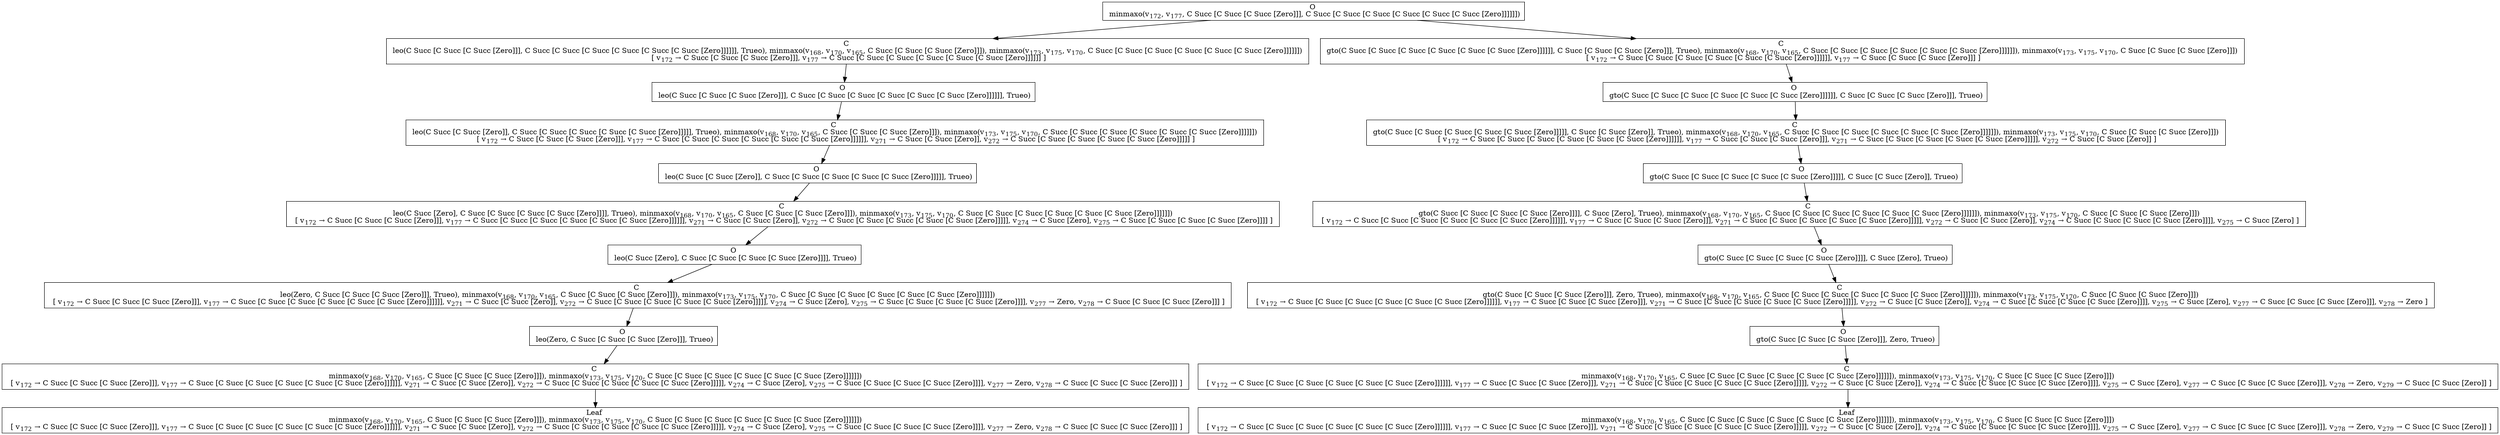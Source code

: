 digraph {
    graph [rankdir=TB
          ,bgcolor=transparent];
    node [shape=box
         ,fillcolor=white
         ,style=filled];
    0 [label=<O <BR/> minmaxo(v<SUB>172</SUB>, v<SUB>177</SUB>, C Succ [C Succ [C Succ [Zero]]], C Succ [C Succ [C Succ [C Succ [C Succ [C Succ [Zero]]]]]])>];
    1 [label=<C <BR/> leo(C Succ [C Succ [C Succ [Zero]]], C Succ [C Succ [C Succ [C Succ [C Succ [C Succ [Zero]]]]]], Trueo), minmaxo(v<SUB>168</SUB>, v<SUB>170</SUB>, v<SUB>165</SUB>, C Succ [C Succ [C Succ [Zero]]]), minmaxo(v<SUB>173</SUB>, v<SUB>175</SUB>, v<SUB>170</SUB>, C Succ [C Succ [C Succ [C Succ [C Succ [C Succ [Zero]]]]]]) <BR/>  [ v<SUB>172</SUB> &rarr; C Succ [C Succ [C Succ [Zero]]], v<SUB>177</SUB> &rarr; C Succ [C Succ [C Succ [C Succ [C Succ [C Succ [Zero]]]]]] ] >];
    2 [label=<C <BR/> gto(C Succ [C Succ [C Succ [C Succ [C Succ [C Succ [Zero]]]]]], C Succ [C Succ [C Succ [Zero]]], Trueo), minmaxo(v<SUB>168</SUB>, v<SUB>170</SUB>, v<SUB>165</SUB>, C Succ [C Succ [C Succ [C Succ [C Succ [C Succ [Zero]]]]]]), minmaxo(v<SUB>173</SUB>, v<SUB>175</SUB>, v<SUB>170</SUB>, C Succ [C Succ [C Succ [Zero]]]) <BR/>  [ v<SUB>172</SUB> &rarr; C Succ [C Succ [C Succ [C Succ [C Succ [C Succ [Zero]]]]]], v<SUB>177</SUB> &rarr; C Succ [C Succ [C Succ [Zero]]] ] >];
    3 [label=<O <BR/> leo(C Succ [C Succ [C Succ [Zero]]], C Succ [C Succ [C Succ [C Succ [C Succ [C Succ [Zero]]]]]], Trueo)>];
    4 [label=<C <BR/> leo(C Succ [C Succ [Zero]], C Succ [C Succ [C Succ [C Succ [C Succ [Zero]]]]], Trueo), minmaxo(v<SUB>168</SUB>, v<SUB>170</SUB>, v<SUB>165</SUB>, C Succ [C Succ [C Succ [Zero]]]), minmaxo(v<SUB>173</SUB>, v<SUB>175</SUB>, v<SUB>170</SUB>, C Succ [C Succ [C Succ [C Succ [C Succ [C Succ [Zero]]]]]]) <BR/>  [ v<SUB>172</SUB> &rarr; C Succ [C Succ [C Succ [Zero]]], v<SUB>177</SUB> &rarr; C Succ [C Succ [C Succ [C Succ [C Succ [C Succ [Zero]]]]]], v<SUB>271</SUB> &rarr; C Succ [C Succ [Zero]], v<SUB>272</SUB> &rarr; C Succ [C Succ [C Succ [C Succ [C Succ [Zero]]]]] ] >];
    5 [label=<O <BR/> leo(C Succ [C Succ [Zero]], C Succ [C Succ [C Succ [C Succ [C Succ [Zero]]]]], Trueo)>];
    6 [label=<C <BR/> leo(C Succ [Zero], C Succ [C Succ [C Succ [C Succ [Zero]]]], Trueo), minmaxo(v<SUB>168</SUB>, v<SUB>170</SUB>, v<SUB>165</SUB>, C Succ [C Succ [C Succ [Zero]]]), minmaxo(v<SUB>173</SUB>, v<SUB>175</SUB>, v<SUB>170</SUB>, C Succ [C Succ [C Succ [C Succ [C Succ [C Succ [Zero]]]]]]) <BR/>  [ v<SUB>172</SUB> &rarr; C Succ [C Succ [C Succ [Zero]]], v<SUB>177</SUB> &rarr; C Succ [C Succ [C Succ [C Succ [C Succ [C Succ [Zero]]]]]], v<SUB>271</SUB> &rarr; C Succ [C Succ [Zero]], v<SUB>272</SUB> &rarr; C Succ [C Succ [C Succ [C Succ [C Succ [Zero]]]]], v<SUB>274</SUB> &rarr; C Succ [Zero], v<SUB>275</SUB> &rarr; C Succ [C Succ [C Succ [C Succ [Zero]]]] ] >];
    7 [label=<O <BR/> leo(C Succ [Zero], C Succ [C Succ [C Succ [C Succ [Zero]]]], Trueo)>];
    8 [label=<C <BR/> leo(Zero, C Succ [C Succ [C Succ [Zero]]], Trueo), minmaxo(v<SUB>168</SUB>, v<SUB>170</SUB>, v<SUB>165</SUB>, C Succ [C Succ [C Succ [Zero]]]), minmaxo(v<SUB>173</SUB>, v<SUB>175</SUB>, v<SUB>170</SUB>, C Succ [C Succ [C Succ [C Succ [C Succ [C Succ [Zero]]]]]]) <BR/>  [ v<SUB>172</SUB> &rarr; C Succ [C Succ [C Succ [Zero]]], v<SUB>177</SUB> &rarr; C Succ [C Succ [C Succ [C Succ [C Succ [C Succ [Zero]]]]]], v<SUB>271</SUB> &rarr; C Succ [C Succ [Zero]], v<SUB>272</SUB> &rarr; C Succ [C Succ [C Succ [C Succ [C Succ [Zero]]]]], v<SUB>274</SUB> &rarr; C Succ [Zero], v<SUB>275</SUB> &rarr; C Succ [C Succ [C Succ [C Succ [Zero]]]], v<SUB>277</SUB> &rarr; Zero, v<SUB>278</SUB> &rarr; C Succ [C Succ [C Succ [Zero]]] ] >];
    9 [label=<O <BR/> leo(Zero, C Succ [C Succ [C Succ [Zero]]], Trueo)>];
    10 [label=<C <BR/> minmaxo(v<SUB>168</SUB>, v<SUB>170</SUB>, v<SUB>165</SUB>, C Succ [C Succ [C Succ [Zero]]]), minmaxo(v<SUB>173</SUB>, v<SUB>175</SUB>, v<SUB>170</SUB>, C Succ [C Succ [C Succ [C Succ [C Succ [C Succ [Zero]]]]]]) <BR/>  [ v<SUB>172</SUB> &rarr; C Succ [C Succ [C Succ [Zero]]], v<SUB>177</SUB> &rarr; C Succ [C Succ [C Succ [C Succ [C Succ [C Succ [Zero]]]]]], v<SUB>271</SUB> &rarr; C Succ [C Succ [Zero]], v<SUB>272</SUB> &rarr; C Succ [C Succ [C Succ [C Succ [C Succ [Zero]]]]], v<SUB>274</SUB> &rarr; C Succ [Zero], v<SUB>275</SUB> &rarr; C Succ [C Succ [C Succ [C Succ [Zero]]]], v<SUB>277</SUB> &rarr; Zero, v<SUB>278</SUB> &rarr; C Succ [C Succ [C Succ [Zero]]] ] >];
    11 [label=<Leaf <BR/> minmaxo(v<SUB>168</SUB>, v<SUB>170</SUB>, v<SUB>165</SUB>, C Succ [C Succ [C Succ [Zero]]]), minmaxo(v<SUB>173</SUB>, v<SUB>175</SUB>, v<SUB>170</SUB>, C Succ [C Succ [C Succ [C Succ [C Succ [C Succ [Zero]]]]]]) <BR/>  [ v<SUB>172</SUB> &rarr; C Succ [C Succ [C Succ [Zero]]], v<SUB>177</SUB> &rarr; C Succ [C Succ [C Succ [C Succ [C Succ [C Succ [Zero]]]]]], v<SUB>271</SUB> &rarr; C Succ [C Succ [Zero]], v<SUB>272</SUB> &rarr; C Succ [C Succ [C Succ [C Succ [C Succ [Zero]]]]], v<SUB>274</SUB> &rarr; C Succ [Zero], v<SUB>275</SUB> &rarr; C Succ [C Succ [C Succ [C Succ [Zero]]]], v<SUB>277</SUB> &rarr; Zero, v<SUB>278</SUB> &rarr; C Succ [C Succ [C Succ [Zero]]] ] >];
    12 [label=<O <BR/> gto(C Succ [C Succ [C Succ [C Succ [C Succ [C Succ [Zero]]]]]], C Succ [C Succ [C Succ [Zero]]], Trueo)>];
    13 [label=<C <BR/> gto(C Succ [C Succ [C Succ [C Succ [C Succ [Zero]]]]], C Succ [C Succ [Zero]], Trueo), minmaxo(v<SUB>168</SUB>, v<SUB>170</SUB>, v<SUB>165</SUB>, C Succ [C Succ [C Succ [C Succ [C Succ [C Succ [Zero]]]]]]), minmaxo(v<SUB>173</SUB>, v<SUB>175</SUB>, v<SUB>170</SUB>, C Succ [C Succ [C Succ [Zero]]]) <BR/>  [ v<SUB>172</SUB> &rarr; C Succ [C Succ [C Succ [C Succ [C Succ [C Succ [Zero]]]]]], v<SUB>177</SUB> &rarr; C Succ [C Succ [C Succ [Zero]]], v<SUB>271</SUB> &rarr; C Succ [C Succ [C Succ [C Succ [C Succ [Zero]]]]], v<SUB>272</SUB> &rarr; C Succ [C Succ [Zero]] ] >];
    14 [label=<O <BR/> gto(C Succ [C Succ [C Succ [C Succ [C Succ [Zero]]]]], C Succ [C Succ [Zero]], Trueo)>];
    15 [label=<C <BR/> gto(C Succ [C Succ [C Succ [C Succ [Zero]]]], C Succ [Zero], Trueo), minmaxo(v<SUB>168</SUB>, v<SUB>170</SUB>, v<SUB>165</SUB>, C Succ [C Succ [C Succ [C Succ [C Succ [C Succ [Zero]]]]]]), minmaxo(v<SUB>173</SUB>, v<SUB>175</SUB>, v<SUB>170</SUB>, C Succ [C Succ [C Succ [Zero]]]) <BR/>  [ v<SUB>172</SUB> &rarr; C Succ [C Succ [C Succ [C Succ [C Succ [C Succ [Zero]]]]]], v<SUB>177</SUB> &rarr; C Succ [C Succ [C Succ [Zero]]], v<SUB>271</SUB> &rarr; C Succ [C Succ [C Succ [C Succ [C Succ [Zero]]]]], v<SUB>272</SUB> &rarr; C Succ [C Succ [Zero]], v<SUB>274</SUB> &rarr; C Succ [C Succ [C Succ [C Succ [Zero]]]], v<SUB>275</SUB> &rarr; C Succ [Zero] ] >];
    16 [label=<O <BR/> gto(C Succ [C Succ [C Succ [C Succ [Zero]]]], C Succ [Zero], Trueo)>];
    17 [label=<C <BR/> gto(C Succ [C Succ [C Succ [Zero]]], Zero, Trueo), minmaxo(v<SUB>168</SUB>, v<SUB>170</SUB>, v<SUB>165</SUB>, C Succ [C Succ [C Succ [C Succ [C Succ [C Succ [Zero]]]]]]), minmaxo(v<SUB>173</SUB>, v<SUB>175</SUB>, v<SUB>170</SUB>, C Succ [C Succ [C Succ [Zero]]]) <BR/>  [ v<SUB>172</SUB> &rarr; C Succ [C Succ [C Succ [C Succ [C Succ [C Succ [Zero]]]]]], v<SUB>177</SUB> &rarr; C Succ [C Succ [C Succ [Zero]]], v<SUB>271</SUB> &rarr; C Succ [C Succ [C Succ [C Succ [C Succ [Zero]]]]], v<SUB>272</SUB> &rarr; C Succ [C Succ [Zero]], v<SUB>274</SUB> &rarr; C Succ [C Succ [C Succ [C Succ [Zero]]]], v<SUB>275</SUB> &rarr; C Succ [Zero], v<SUB>277</SUB> &rarr; C Succ [C Succ [C Succ [Zero]]], v<SUB>278</SUB> &rarr; Zero ] >];
    18 [label=<O <BR/> gto(C Succ [C Succ [C Succ [Zero]]], Zero, Trueo)>];
    19 [label=<C <BR/> minmaxo(v<SUB>168</SUB>, v<SUB>170</SUB>, v<SUB>165</SUB>, C Succ [C Succ [C Succ [C Succ [C Succ [C Succ [Zero]]]]]]), minmaxo(v<SUB>173</SUB>, v<SUB>175</SUB>, v<SUB>170</SUB>, C Succ [C Succ [C Succ [Zero]]]) <BR/>  [ v<SUB>172</SUB> &rarr; C Succ [C Succ [C Succ [C Succ [C Succ [C Succ [Zero]]]]]], v<SUB>177</SUB> &rarr; C Succ [C Succ [C Succ [Zero]]], v<SUB>271</SUB> &rarr; C Succ [C Succ [C Succ [C Succ [C Succ [Zero]]]]], v<SUB>272</SUB> &rarr; C Succ [C Succ [Zero]], v<SUB>274</SUB> &rarr; C Succ [C Succ [C Succ [C Succ [Zero]]]], v<SUB>275</SUB> &rarr; C Succ [Zero], v<SUB>277</SUB> &rarr; C Succ [C Succ [C Succ [Zero]]], v<SUB>278</SUB> &rarr; Zero, v<SUB>279</SUB> &rarr; C Succ [C Succ [Zero]] ] >];
    20 [label=<Leaf <BR/> minmaxo(v<SUB>168</SUB>, v<SUB>170</SUB>, v<SUB>165</SUB>, C Succ [C Succ [C Succ [C Succ [C Succ [C Succ [Zero]]]]]]), minmaxo(v<SUB>173</SUB>, v<SUB>175</SUB>, v<SUB>170</SUB>, C Succ [C Succ [C Succ [Zero]]]) <BR/>  [ v<SUB>172</SUB> &rarr; C Succ [C Succ [C Succ [C Succ [C Succ [C Succ [Zero]]]]]], v<SUB>177</SUB> &rarr; C Succ [C Succ [C Succ [Zero]]], v<SUB>271</SUB> &rarr; C Succ [C Succ [C Succ [C Succ [C Succ [Zero]]]]], v<SUB>272</SUB> &rarr; C Succ [C Succ [Zero]], v<SUB>274</SUB> &rarr; C Succ [C Succ [C Succ [C Succ [Zero]]]], v<SUB>275</SUB> &rarr; C Succ [Zero], v<SUB>277</SUB> &rarr; C Succ [C Succ [C Succ [Zero]]], v<SUB>278</SUB> &rarr; Zero, v<SUB>279</SUB> &rarr; C Succ [C Succ [Zero]] ] >];
    0 -> 1 [label=""];
    0 -> 2 [label=""];
    1 -> 3 [label=""];
    2 -> 12 [label=""];
    3 -> 4 [label=""];
    4 -> 5 [label=""];
    5 -> 6 [label=""];
    6 -> 7 [label=""];
    7 -> 8 [label=""];
    8 -> 9 [label=""];
    9 -> 10 [label=""];
    10 -> 11 [label=""];
    12 -> 13 [label=""];
    13 -> 14 [label=""];
    14 -> 15 [label=""];
    15 -> 16 [label=""];
    16 -> 17 [label=""];
    17 -> 18 [label=""];
    18 -> 19 [label=""];
    19 -> 20 [label=""];
}